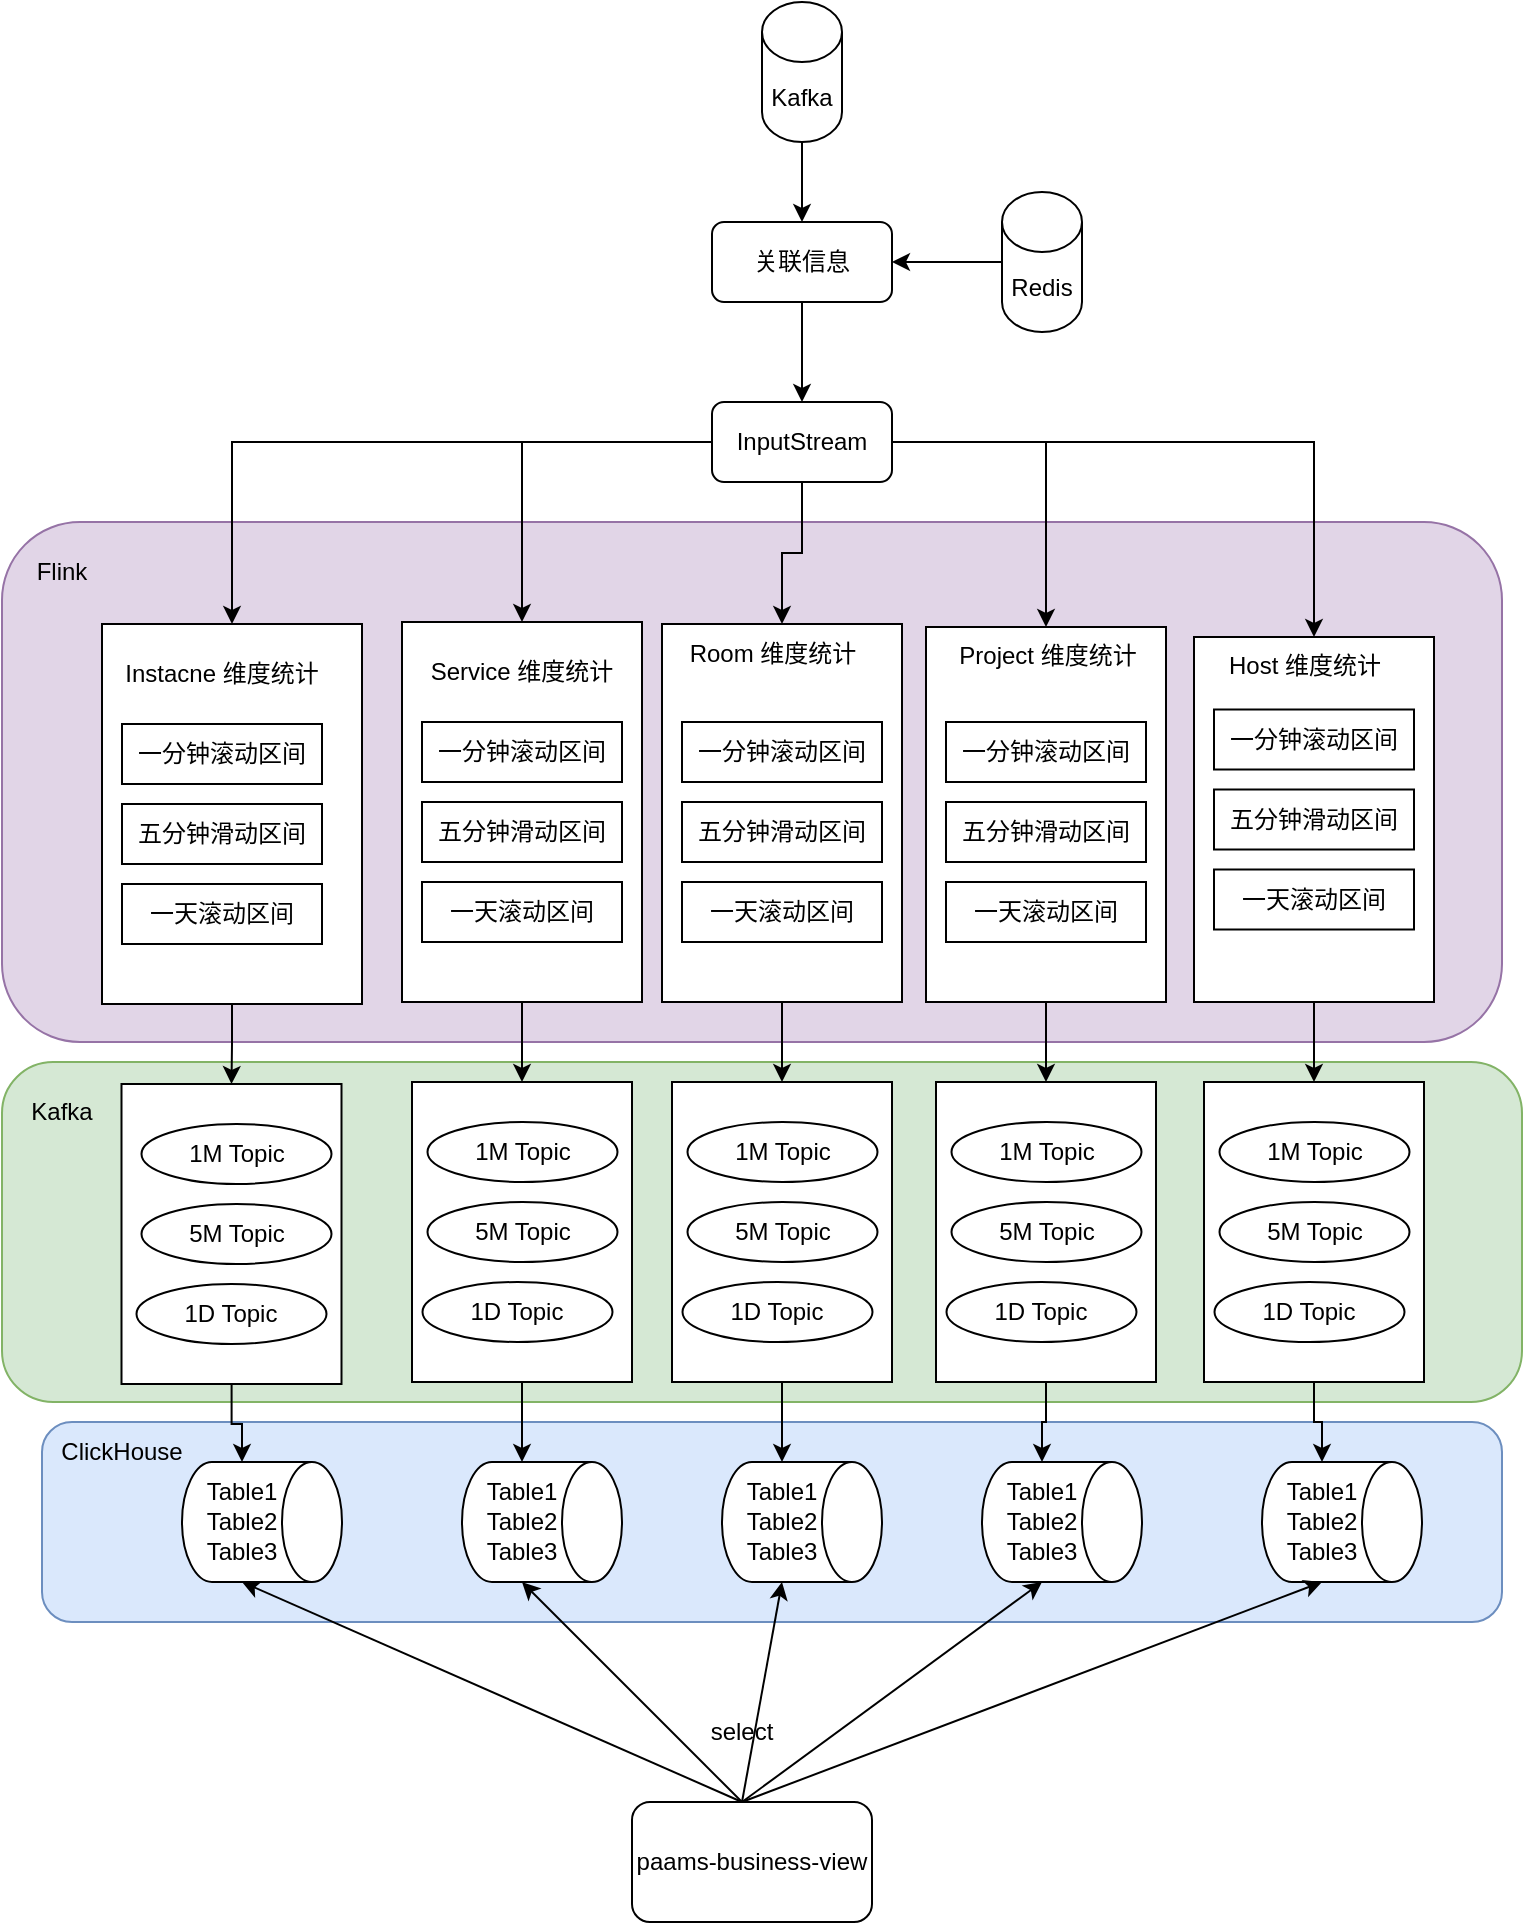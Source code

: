 <mxfile version="26.1.1">
  <diagram name="第 1 页" id="CsmVNthw5Pach-uJiGhg">
    <mxGraphModel dx="2253" dy="764" grid="1" gridSize="10" guides="1" tooltips="1" connect="1" arrows="1" fold="1" page="1" pageScale="1" pageWidth="827" pageHeight="1169" math="0" shadow="0">
      <root>
        <mxCell id="0" />
        <mxCell id="1" parent="0" />
        <mxCell id="Z5-1r_VYY9yfkDdFCzC5-145" value="" style="rounded=1;whiteSpace=wrap;html=1;fillColor=#d5e8d4;strokeColor=#82b366;" vertex="1" parent="1">
          <mxGeometry x="-10" y="630" width="760" height="170" as="geometry" />
        </mxCell>
        <mxCell id="Z5-1r_VYY9yfkDdFCzC5-144" value="" style="rounded=1;whiteSpace=wrap;html=1;fillColor=#dae8fc;strokeColor=#6c8ebf;" vertex="1" parent="1">
          <mxGeometry x="10" y="810" width="730" height="100" as="geometry" />
        </mxCell>
        <mxCell id="Z5-1r_VYY9yfkDdFCzC5-142" value="" style="rounded=1;whiteSpace=wrap;html=1;fillColor=#e1d5e7;strokeColor=#9673a6;" vertex="1" parent="1">
          <mxGeometry x="-10" y="360" width="750" height="260" as="geometry" />
        </mxCell>
        <mxCell id="Z5-1r_VYY9yfkDdFCzC5-3" style="edgeStyle=orthogonalEdgeStyle;rounded=0;orthogonalLoop=1;jettySize=auto;html=1;entryX=0.5;entryY=0;entryDx=0;entryDy=0;" edge="1" parent="1" source="Z5-1r_VYY9yfkDdFCzC5-2" target="Z5-1r_VYY9yfkDdFCzC5-4">
          <mxGeometry relative="1" as="geometry">
            <mxPoint x="390" y="210" as="targetPoint" />
          </mxGeometry>
        </mxCell>
        <mxCell id="Z5-1r_VYY9yfkDdFCzC5-2" value="Kafka" style="shape=cylinder3;whiteSpace=wrap;html=1;boundedLbl=1;backgroundOutline=1;size=15;rotation=0;" vertex="1" parent="1">
          <mxGeometry x="370" y="100" width="40" height="70" as="geometry" />
        </mxCell>
        <mxCell id="Z5-1r_VYY9yfkDdFCzC5-9" style="edgeStyle=orthogonalEdgeStyle;rounded=0;orthogonalLoop=1;jettySize=auto;html=1;entryX=0.5;entryY=0;entryDx=0;entryDy=0;" edge="1" parent="1" source="Z5-1r_VYY9yfkDdFCzC5-4" target="Z5-1r_VYY9yfkDdFCzC5-10">
          <mxGeometry relative="1" as="geometry">
            <mxPoint x="390" y="300" as="targetPoint" />
          </mxGeometry>
        </mxCell>
        <mxCell id="Z5-1r_VYY9yfkDdFCzC5-4" value="关联信息" style="rounded=1;whiteSpace=wrap;html=1;" vertex="1" parent="1">
          <mxGeometry x="345" y="210" width="90" height="40" as="geometry" />
        </mxCell>
        <mxCell id="Z5-1r_VYY9yfkDdFCzC5-6" style="edgeStyle=orthogonalEdgeStyle;rounded=0;orthogonalLoop=1;jettySize=auto;html=1;entryX=1;entryY=0.5;entryDx=0;entryDy=0;" edge="1" parent="1" source="Z5-1r_VYY9yfkDdFCzC5-5" target="Z5-1r_VYY9yfkDdFCzC5-4">
          <mxGeometry relative="1" as="geometry" />
        </mxCell>
        <mxCell id="Z5-1r_VYY9yfkDdFCzC5-5" value="Redis" style="shape=cylinder3;whiteSpace=wrap;html=1;boundedLbl=1;backgroundOutline=1;size=15;rotation=0;" vertex="1" parent="1">
          <mxGeometry x="490" y="195" width="40" height="70" as="geometry" />
        </mxCell>
        <mxCell id="Z5-1r_VYY9yfkDdFCzC5-49" style="edgeStyle=orthogonalEdgeStyle;rounded=0;orthogonalLoop=1;jettySize=auto;html=1;entryX=0.5;entryY=0;entryDx=0;entryDy=0;" edge="1" parent="1" source="Z5-1r_VYY9yfkDdFCzC5-10" target="Z5-1r_VYY9yfkDdFCzC5-14">
          <mxGeometry relative="1" as="geometry" />
        </mxCell>
        <mxCell id="Z5-1r_VYY9yfkDdFCzC5-50" style="edgeStyle=orthogonalEdgeStyle;rounded=0;orthogonalLoop=1;jettySize=auto;html=1;entryX=0.5;entryY=0;entryDx=0;entryDy=0;" edge="1" parent="1" source="Z5-1r_VYY9yfkDdFCzC5-10" target="Z5-1r_VYY9yfkDdFCzC5-15">
          <mxGeometry relative="1" as="geometry" />
        </mxCell>
        <mxCell id="Z5-1r_VYY9yfkDdFCzC5-51" style="edgeStyle=orthogonalEdgeStyle;rounded=0;orthogonalLoop=1;jettySize=auto;html=1;entryX=0.5;entryY=0;entryDx=0;entryDy=0;" edge="1" parent="1" source="Z5-1r_VYY9yfkDdFCzC5-10" target="Z5-1r_VYY9yfkDdFCzC5-16">
          <mxGeometry relative="1" as="geometry" />
        </mxCell>
        <mxCell id="Z5-1r_VYY9yfkDdFCzC5-52" style="edgeStyle=orthogonalEdgeStyle;rounded=0;orthogonalLoop=1;jettySize=auto;html=1;entryX=0.5;entryY=0;entryDx=0;entryDy=0;" edge="1" parent="1" source="Z5-1r_VYY9yfkDdFCzC5-10" target="Z5-1r_VYY9yfkDdFCzC5-17">
          <mxGeometry relative="1" as="geometry" />
        </mxCell>
        <mxCell id="Z5-1r_VYY9yfkDdFCzC5-53" style="edgeStyle=orthogonalEdgeStyle;rounded=0;orthogonalLoop=1;jettySize=auto;html=1;entryX=0.5;entryY=0;entryDx=0;entryDy=0;" edge="1" parent="1" source="Z5-1r_VYY9yfkDdFCzC5-10" target="Z5-1r_VYY9yfkDdFCzC5-27">
          <mxGeometry relative="1" as="geometry" />
        </mxCell>
        <mxCell id="Z5-1r_VYY9yfkDdFCzC5-10" value="InputStream" style="rounded=1;whiteSpace=wrap;html=1;" vertex="1" parent="1">
          <mxGeometry x="345" y="300" width="90" height="40" as="geometry" />
        </mxCell>
        <mxCell id="Z5-1r_VYY9yfkDdFCzC5-22" value="" style="group" vertex="1" connectable="0" parent="1">
          <mxGeometry x="40" y="411" width="130" height="390" as="geometry" />
        </mxCell>
        <mxCell id="Z5-1r_VYY9yfkDdFCzC5-86" style="edgeStyle=orthogonalEdgeStyle;rounded=0;orthogonalLoop=1;jettySize=auto;html=1;entryX=0.5;entryY=0;entryDx=0;entryDy=0;" edge="1" parent="Z5-1r_VYY9yfkDdFCzC5-22" source="Z5-1r_VYY9yfkDdFCzC5-14" target="Z5-1r_VYY9yfkDdFCzC5-60">
          <mxGeometry relative="1" as="geometry" />
        </mxCell>
        <mxCell id="Z5-1r_VYY9yfkDdFCzC5-14" value="" style="rounded=0;whiteSpace=wrap;html=1;" vertex="1" parent="Z5-1r_VYY9yfkDdFCzC5-22">
          <mxGeometry width="130" height="190" as="geometry" />
        </mxCell>
        <mxCell id="Z5-1r_VYY9yfkDdFCzC5-18" value="Instacne 维度统计" style="text;html=1;align=center;verticalAlign=middle;whiteSpace=wrap;rounded=0;" vertex="1" parent="Z5-1r_VYY9yfkDdFCzC5-22">
          <mxGeometry x="10" y="10" width="100.0" height="30" as="geometry" />
        </mxCell>
        <mxCell id="Z5-1r_VYY9yfkDdFCzC5-29" value="一分钟滚动区间" style="rounded=0;whiteSpace=wrap;html=1;" vertex="1" parent="Z5-1r_VYY9yfkDdFCzC5-22">
          <mxGeometry x="10" y="50" width="100" height="30" as="geometry" />
        </mxCell>
        <mxCell id="Z5-1r_VYY9yfkDdFCzC5-30" value="五分钟滑动区&lt;span style=&quot;color: rgba(0, 0, 0, 0); font-family: monospace; font-size: 0px; text-align: start; text-wrap-mode: nowrap;&quot;&gt;%3CmxGraphModel%3E%3Croot%3E%3CmxCell%20id%3D%220%22%2F%3E%3CmxCell%20id%3D%221%22%20parent%3D%220%22%2F%3E%3CmxCell%20id%3D%222%22%20value%3D%22%E4%B8%80%E5%88%86%E9%92%9F%E5%8C%BA%E9%97%B4%22%20style%3D%22rounded%3D0%3BwhiteSpace%3Dwrap%3Bhtml%3D1%3B%22%20vertex%3D%221%22%20parent%3D%221%22%3E%3CmxGeometry%20x%3D%2260%22%20y%3D%22460%22%20width%3D%22100%22%20height%3D%2230%22%20as%3D%22geometry%22%2F%3E%3C%2FmxCell%3E%3C%2Froot%3E%3C%2FmxGraphModel%3E&lt;/span&gt;间" style="rounded=0;whiteSpace=wrap;html=1;" vertex="1" parent="Z5-1r_VYY9yfkDdFCzC5-22">
          <mxGeometry x="10" y="90" width="100" height="30" as="geometry" />
        </mxCell>
        <mxCell id="Z5-1r_VYY9yfkDdFCzC5-36" value="一天滚动区&lt;span style=&quot;color: rgba(0, 0, 0, 0); font-family: monospace; font-size: 0px; text-align: start; text-wrap-mode: nowrap;&quot;&gt;%3CmxGraphModel%3E%3Croot%3E%3CmxCell%20id%3D%220%22%2F%3E%3CmxCell%20id%3D%221%22%20parent%3D%220%22%2F%3E%3CmxCell%20id%3D%222%22%20value%3D%22%E4%B8%80%E5%88%86%E9%92%9F%E5%8C%BA%E9%97%B4%22%20style%3D%22rounded%3D0%3BwhiteSpace%3Dwrap%3Bhtml%3D1%3B%22%20vertex%3D%221%22%20parent%3D%221%22%3E%3CmxGeometry%20x%3D%2260%22%20y%3D%22460%22%20width%3D%22100%22%20height%3D%2230%22%20as%3D%22geometry%22%2F%3E%3C%2FmxCell%3E%3C%2Froot%3E%3C%2FmxGraphModel%3E&lt;/span&gt;间" style="rounded=0;whiteSpace=wrap;html=1;" vertex="1" parent="Z5-1r_VYY9yfkDdFCzC5-22">
          <mxGeometry x="10" y="130" width="100" height="30" as="geometry" />
        </mxCell>
        <mxCell id="Z5-1r_VYY9yfkDdFCzC5-69" value="" style="group" vertex="1" connectable="0" parent="Z5-1r_VYY9yfkDdFCzC5-22">
          <mxGeometry x="9.75" y="230" width="110" height="150" as="geometry" />
        </mxCell>
        <mxCell id="Z5-1r_VYY9yfkDdFCzC5-60" value="" style="rounded=0;whiteSpace=wrap;html=1;" vertex="1" parent="Z5-1r_VYY9yfkDdFCzC5-69">
          <mxGeometry width="110" height="150" as="geometry" />
        </mxCell>
        <mxCell id="Z5-1r_VYY9yfkDdFCzC5-56" value="1M Topic" style="ellipse;whiteSpace=wrap;html=1;" vertex="1" parent="Z5-1r_VYY9yfkDdFCzC5-69">
          <mxGeometry x="10" y="20" width="95" height="30" as="geometry" />
        </mxCell>
        <mxCell id="Z5-1r_VYY9yfkDdFCzC5-58" value="5M Topic" style="ellipse;whiteSpace=wrap;html=1;" vertex="1" parent="Z5-1r_VYY9yfkDdFCzC5-69">
          <mxGeometry x="10" y="60" width="95" height="30" as="geometry" />
        </mxCell>
        <mxCell id="Z5-1r_VYY9yfkDdFCzC5-59" value="1D Topic" style="ellipse;whiteSpace=wrap;html=1;" vertex="1" parent="Z5-1r_VYY9yfkDdFCzC5-69">
          <mxGeometry x="7.5" y="100" width="95" height="30" as="geometry" />
        </mxCell>
        <mxCell id="Z5-1r_VYY9yfkDdFCzC5-23" value="" style="group" vertex="1" connectable="0" parent="1">
          <mxGeometry x="190" y="410" width="120" height="310" as="geometry" />
        </mxCell>
        <mxCell id="Z5-1r_VYY9yfkDdFCzC5-15" value="" style="rounded=0;whiteSpace=wrap;html=1;" vertex="1" parent="Z5-1r_VYY9yfkDdFCzC5-23">
          <mxGeometry width="120" height="190" as="geometry" />
        </mxCell>
        <mxCell id="Z5-1r_VYY9yfkDdFCzC5-19" value="Service 维度统计" style="text;html=1;align=center;verticalAlign=middle;whiteSpace=wrap;rounded=0;" vertex="1" parent="Z5-1r_VYY9yfkDdFCzC5-23">
          <mxGeometry x="10" y="10.164" width="100" height="30.492" as="geometry" />
        </mxCell>
        <mxCell id="Z5-1r_VYY9yfkDdFCzC5-37" value="一分钟滚动区间" style="rounded=0;whiteSpace=wrap;html=1;" vertex="1" parent="Z5-1r_VYY9yfkDdFCzC5-23">
          <mxGeometry x="10" y="50" width="100" height="30" as="geometry" />
        </mxCell>
        <mxCell id="Z5-1r_VYY9yfkDdFCzC5-38" value="五分钟滑动区&lt;span style=&quot;color: rgba(0, 0, 0, 0); font-family: monospace; font-size: 0px; text-align: start; text-wrap-mode: nowrap;&quot;&gt;%3CmxGraphModel%3E%3Croot%3E%3CmxCell%20id%3D%220%22%2F%3E%3CmxCell%20id%3D%221%22%20parent%3D%220%22%2F%3E%3CmxCell%20id%3D%222%22%20value%3D%22%E4%B8%80%E5%88%86%E9%92%9F%E5%8C%BA%E9%97%B4%22%20style%3D%22rounded%3D0%3BwhiteSpace%3Dwrap%3Bhtml%3D1%3B%22%20vertex%3D%221%22%20parent%3D%221%22%3E%3CmxGeometry%20x%3D%2260%22%20y%3D%22460%22%20width%3D%22100%22%20height%3D%2230%22%20as%3D%22geometry%22%2F%3E%3C%2FmxCell%3E%3C%2Froot%3E%3C%2FmxGraphModel%3E&lt;/span&gt;间" style="rounded=0;whiteSpace=wrap;html=1;" vertex="1" parent="Z5-1r_VYY9yfkDdFCzC5-23">
          <mxGeometry x="10" y="90" width="100" height="30" as="geometry" />
        </mxCell>
        <mxCell id="Z5-1r_VYY9yfkDdFCzC5-39" value="一天滚动区&lt;span style=&quot;color: rgba(0, 0, 0, 0); font-family: monospace; font-size: 0px; text-align: start; text-wrap-mode: nowrap;&quot;&gt;%3CmxGraphModel%3E%3Croot%3E%3CmxCell%20id%3D%220%22%2F%3E%3CmxCell%20id%3D%221%22%20parent%3D%220%22%2F%3E%3CmxCell%20id%3D%222%22%20value%3D%22%E4%B8%80%E5%88%86%E9%92%9F%E5%8C%BA%E9%97%B4%22%20style%3D%22rounded%3D0%3BwhiteSpace%3Dwrap%3Bhtml%3D1%3B%22%20vertex%3D%221%22%20parent%3D%221%22%3E%3CmxGeometry%20x%3D%2260%22%20y%3D%22460%22%20width%3D%22100%22%20height%3D%2230%22%20as%3D%22geometry%22%2F%3E%3C%2FmxCell%3E%3C%2Froot%3E%3C%2FmxGraphModel%3E&lt;/span&gt;间" style="rounded=0;whiteSpace=wrap;html=1;" vertex="1" parent="Z5-1r_VYY9yfkDdFCzC5-23">
          <mxGeometry x="10" y="130" width="100" height="30" as="geometry" />
        </mxCell>
        <mxCell id="Z5-1r_VYY9yfkDdFCzC5-24" value="" style="group" vertex="1" connectable="0" parent="1">
          <mxGeometry x="320" y="411" width="120" height="189" as="geometry" />
        </mxCell>
        <mxCell id="Z5-1r_VYY9yfkDdFCzC5-16" value="" style="rounded=0;whiteSpace=wrap;html=1;" vertex="1" parent="Z5-1r_VYY9yfkDdFCzC5-24">
          <mxGeometry width="120" height="189.0" as="geometry" />
        </mxCell>
        <mxCell id="Z5-1r_VYY9yfkDdFCzC5-20" value="Room 维度统计" style="text;html=1;align=center;verticalAlign=middle;whiteSpace=wrap;rounded=0;" vertex="1" parent="Z5-1r_VYY9yfkDdFCzC5-24">
          <mxGeometry x="5.95" y="5.577" width="99.174" height="18.59" as="geometry" />
        </mxCell>
        <mxCell id="Z5-1r_VYY9yfkDdFCzC5-40" value="一分钟滚动区间" style="rounded=0;whiteSpace=wrap;html=1;" vertex="1" parent="Z5-1r_VYY9yfkDdFCzC5-24">
          <mxGeometry x="10" y="49" width="100" height="30" as="geometry" />
        </mxCell>
        <mxCell id="Z5-1r_VYY9yfkDdFCzC5-41" value="五分钟滑动区&lt;span style=&quot;color: rgba(0, 0, 0, 0); font-family: monospace; font-size: 0px; text-align: start; text-wrap-mode: nowrap;&quot;&gt;%3CmxGraphModel%3E%3Croot%3E%3CmxCell%20id%3D%220%22%2F%3E%3CmxCell%20id%3D%221%22%20parent%3D%220%22%2F%3E%3CmxCell%20id%3D%222%22%20value%3D%22%E4%B8%80%E5%88%86%E9%92%9F%E5%8C%BA%E9%97%B4%22%20style%3D%22rounded%3D0%3BwhiteSpace%3Dwrap%3Bhtml%3D1%3B%22%20vertex%3D%221%22%20parent%3D%221%22%3E%3CmxGeometry%20x%3D%2260%22%20y%3D%22460%22%20width%3D%22100%22%20height%3D%2230%22%20as%3D%22geometry%22%2F%3E%3C%2FmxCell%3E%3C%2Froot%3E%3C%2FmxGraphModel%3E&lt;/span&gt;间" style="rounded=0;whiteSpace=wrap;html=1;" vertex="1" parent="Z5-1r_VYY9yfkDdFCzC5-24">
          <mxGeometry x="10" y="89" width="100" height="30" as="geometry" />
        </mxCell>
        <mxCell id="Z5-1r_VYY9yfkDdFCzC5-42" value="一天滚动区&lt;span style=&quot;color: rgba(0, 0, 0, 0); font-family: monospace; font-size: 0px; text-align: start; text-wrap-mode: nowrap;&quot;&gt;%3CmxGraphModel%3E%3Croot%3E%3CmxCell%20id%3D%220%22%2F%3E%3CmxCell%20id%3D%221%22%20parent%3D%220%22%2F%3E%3CmxCell%20id%3D%222%22%20value%3D%22%E4%B8%80%E5%88%86%E9%92%9F%E5%8C%BA%E9%97%B4%22%20style%3D%22rounded%3D0%3BwhiteSpace%3Dwrap%3Bhtml%3D1%3B%22%20vertex%3D%221%22%20parent%3D%221%22%3E%3CmxGeometry%20x%3D%2260%22%20y%3D%22460%22%20width%3D%22100%22%20height%3D%2230%22%20as%3D%22geometry%22%2F%3E%3C%2FmxCell%3E%3C%2Froot%3E%3C%2FmxGraphModel%3E&lt;/span&gt;间" style="rounded=0;whiteSpace=wrap;html=1;" vertex="1" parent="Z5-1r_VYY9yfkDdFCzC5-24">
          <mxGeometry x="10" y="129" width="100" height="30" as="geometry" />
        </mxCell>
        <mxCell id="Z5-1r_VYY9yfkDdFCzC5-25" value="" style="group" vertex="1" connectable="0" parent="1">
          <mxGeometry x="452" y="412.5" width="120" height="187.5" as="geometry" />
        </mxCell>
        <mxCell id="Z5-1r_VYY9yfkDdFCzC5-17" value="" style="rounded=0;whiteSpace=wrap;html=1;" vertex="1" parent="Z5-1r_VYY9yfkDdFCzC5-25">
          <mxGeometry width="120" height="187.5" as="geometry" />
        </mxCell>
        <mxCell id="Z5-1r_VYY9yfkDdFCzC5-21" value="Project 维度统计" style="text;html=1;align=center;verticalAlign=middle;whiteSpace=wrap;rounded=0;" vertex="1" parent="Z5-1r_VYY9yfkDdFCzC5-25">
          <mxGeometry x="11.803" y="5.533" width="98.361" height="18.443" as="geometry" />
        </mxCell>
        <mxCell id="Z5-1r_VYY9yfkDdFCzC5-43" value="一分钟滚动区间" style="rounded=0;whiteSpace=wrap;html=1;" vertex="1" parent="Z5-1r_VYY9yfkDdFCzC5-25">
          <mxGeometry x="10" y="47.5" width="100" height="30" as="geometry" />
        </mxCell>
        <mxCell id="Z5-1r_VYY9yfkDdFCzC5-44" value="五分钟滑动区&lt;span style=&quot;color: rgba(0, 0, 0, 0); font-family: monospace; font-size: 0px; text-align: start; text-wrap-mode: nowrap;&quot;&gt;%3CmxGraphModel%3E%3Croot%3E%3CmxCell%20id%3D%220%22%2F%3E%3CmxCell%20id%3D%221%22%20parent%3D%220%22%2F%3E%3CmxCell%20id%3D%222%22%20value%3D%22%E4%B8%80%E5%88%86%E9%92%9F%E5%8C%BA%E9%97%B4%22%20style%3D%22rounded%3D0%3BwhiteSpace%3Dwrap%3Bhtml%3D1%3B%22%20vertex%3D%221%22%20parent%3D%221%22%3E%3CmxGeometry%20x%3D%2260%22%20y%3D%22460%22%20width%3D%22100%22%20height%3D%2230%22%20as%3D%22geometry%22%2F%3E%3C%2FmxCell%3E%3C%2Froot%3E%3C%2FmxGraphModel%3E&lt;/span&gt;间" style="rounded=0;whiteSpace=wrap;html=1;" vertex="1" parent="Z5-1r_VYY9yfkDdFCzC5-25">
          <mxGeometry x="10" y="87.5" width="100" height="30" as="geometry" />
        </mxCell>
        <mxCell id="Z5-1r_VYY9yfkDdFCzC5-45" value="一天滚动区&lt;span style=&quot;color: rgba(0, 0, 0, 0); font-family: monospace; font-size: 0px; text-align: start; text-wrap-mode: nowrap;&quot;&gt;%3CmxGraphModel%3E%3Croot%3E%3CmxCell%20id%3D%220%22%2F%3E%3CmxCell%20id%3D%221%22%20parent%3D%220%22%2F%3E%3CmxCell%20id%3D%222%22%20value%3D%22%E4%B8%80%E5%88%86%E9%92%9F%E5%8C%BA%E9%97%B4%22%20style%3D%22rounded%3D0%3BwhiteSpace%3Dwrap%3Bhtml%3D1%3B%22%20vertex%3D%221%22%20parent%3D%221%22%3E%3CmxGeometry%20x%3D%2260%22%20y%3D%22460%22%20width%3D%22100%22%20height%3D%2230%22%20as%3D%22geometry%22%2F%3E%3C%2FmxCell%3E%3C%2Froot%3E%3C%2FmxGraphModel%3E&lt;/span&gt;间" style="rounded=0;whiteSpace=wrap;html=1;" vertex="1" parent="Z5-1r_VYY9yfkDdFCzC5-25">
          <mxGeometry x="10" y="127.5" width="100" height="30" as="geometry" />
        </mxCell>
        <mxCell id="Z5-1r_VYY9yfkDdFCzC5-26" value="" style="group" vertex="1" connectable="0" parent="1">
          <mxGeometry x="586" y="417.5" width="120" height="182.5" as="geometry" />
        </mxCell>
        <mxCell id="Z5-1r_VYY9yfkDdFCzC5-27" value="" style="rounded=0;whiteSpace=wrap;html=1;" vertex="1" parent="Z5-1r_VYY9yfkDdFCzC5-26">
          <mxGeometry width="120" height="182.5" as="geometry" />
        </mxCell>
        <mxCell id="Z5-1r_VYY9yfkDdFCzC5-28" value="Host 维度统计" style="text;html=1;align=center;verticalAlign=middle;whiteSpace=wrap;rounded=0;" vertex="1" parent="Z5-1r_VYY9yfkDdFCzC5-26">
          <mxGeometry x="5.95" y="5.385" width="99.174" height="17.951" as="geometry" />
        </mxCell>
        <mxCell id="Z5-1r_VYY9yfkDdFCzC5-46" value="一分钟滚动区间" style="rounded=0;whiteSpace=wrap;html=1;" vertex="1" parent="Z5-1r_VYY9yfkDdFCzC5-26">
          <mxGeometry x="10" y="36.25" width="100" height="30" as="geometry" />
        </mxCell>
        <mxCell id="Z5-1r_VYY9yfkDdFCzC5-47" value="五分钟滑动区&lt;span style=&quot;color: rgba(0, 0, 0, 0); font-family: monospace; font-size: 0px; text-align: start; text-wrap-mode: nowrap;&quot;&gt;%3CmxGraphModel%3E%3Croot%3E%3CmxCell%20id%3D%220%22%2F%3E%3CmxCell%20id%3D%221%22%20parent%3D%220%22%2F%3E%3CmxCell%20id%3D%222%22%20value%3D%22%E4%B8%80%E5%88%86%E9%92%9F%E5%8C%BA%E9%97%B4%22%20style%3D%22rounded%3D0%3BwhiteSpace%3Dwrap%3Bhtml%3D1%3B%22%20vertex%3D%221%22%20parent%3D%221%22%3E%3CmxGeometry%20x%3D%2260%22%20y%3D%22460%22%20width%3D%22100%22%20height%3D%2230%22%20as%3D%22geometry%22%2F%3E%3C%2FmxCell%3E%3C%2Froot%3E%3C%2FmxGraphModel%3E&lt;/span&gt;间" style="rounded=0;whiteSpace=wrap;html=1;" vertex="1" parent="Z5-1r_VYY9yfkDdFCzC5-26">
          <mxGeometry x="10" y="76.25" width="100" height="30" as="geometry" />
        </mxCell>
        <mxCell id="Z5-1r_VYY9yfkDdFCzC5-48" value="一天滚动区&lt;span style=&quot;color: rgba(0, 0, 0, 0); font-family: monospace; font-size: 0px; text-align: start; text-wrap-mode: nowrap;&quot;&gt;%3CmxGraphModel%3E%3Croot%3E%3CmxCell%20id%3D%220%22%2F%3E%3CmxCell%20id%3D%221%22%20parent%3D%220%22%2F%3E%3CmxCell%20id%3D%222%22%20value%3D%22%E4%B8%80%E5%88%86%E9%92%9F%E5%8C%BA%E9%97%B4%22%20style%3D%22rounded%3D0%3BwhiteSpace%3Dwrap%3Bhtml%3D1%3B%22%20vertex%3D%221%22%20parent%3D%221%22%3E%3CmxGeometry%20x%3D%2260%22%20y%3D%22460%22%20width%3D%22100%22%20height%3D%2230%22%20as%3D%22geometry%22%2F%3E%3C%2FmxCell%3E%3C%2Froot%3E%3C%2FmxGraphModel%3E&lt;/span&gt;间" style="rounded=0;whiteSpace=wrap;html=1;" vertex="1" parent="Z5-1r_VYY9yfkDdFCzC5-26">
          <mxGeometry x="10" y="116.25" width="100" height="30" as="geometry" />
        </mxCell>
        <mxCell id="Z5-1r_VYY9yfkDdFCzC5-70" value="" style="group" vertex="1" connectable="0" parent="1">
          <mxGeometry x="195" y="640" width="110" height="150" as="geometry" />
        </mxCell>
        <mxCell id="Z5-1r_VYY9yfkDdFCzC5-61" value="" style="rounded=0;whiteSpace=wrap;html=1;" vertex="1" parent="Z5-1r_VYY9yfkDdFCzC5-70">
          <mxGeometry width="110" height="150" as="geometry" />
        </mxCell>
        <mxCell id="Z5-1r_VYY9yfkDdFCzC5-62" value="1M Topic" style="ellipse;whiteSpace=wrap;html=1;" vertex="1" parent="Z5-1r_VYY9yfkDdFCzC5-70">
          <mxGeometry x="7.75" y="20" width="95" height="30" as="geometry" />
        </mxCell>
        <mxCell id="Z5-1r_VYY9yfkDdFCzC5-63" value="5M Topic" style="ellipse;whiteSpace=wrap;html=1;" vertex="1" parent="Z5-1r_VYY9yfkDdFCzC5-70">
          <mxGeometry x="7.75" y="60" width="95" height="30" as="geometry" />
        </mxCell>
        <mxCell id="Z5-1r_VYY9yfkDdFCzC5-64" value="1D Topic" style="ellipse;whiteSpace=wrap;html=1;" vertex="1" parent="Z5-1r_VYY9yfkDdFCzC5-70">
          <mxGeometry x="5.25" y="100" width="95" height="30" as="geometry" />
        </mxCell>
        <mxCell id="Z5-1r_VYY9yfkDdFCzC5-71" value="" style="group" vertex="1" connectable="0" parent="1">
          <mxGeometry x="325" y="640" width="110" height="150" as="geometry" />
        </mxCell>
        <mxCell id="Z5-1r_VYY9yfkDdFCzC5-72" value="" style="rounded=0;whiteSpace=wrap;html=1;" vertex="1" parent="Z5-1r_VYY9yfkDdFCzC5-71">
          <mxGeometry width="110" height="150" as="geometry" />
        </mxCell>
        <mxCell id="Z5-1r_VYY9yfkDdFCzC5-73" value="1M Topic" style="ellipse;whiteSpace=wrap;html=1;" vertex="1" parent="Z5-1r_VYY9yfkDdFCzC5-71">
          <mxGeometry x="7.75" y="20" width="95" height="30" as="geometry" />
        </mxCell>
        <mxCell id="Z5-1r_VYY9yfkDdFCzC5-74" value="5M Topic" style="ellipse;whiteSpace=wrap;html=1;" vertex="1" parent="Z5-1r_VYY9yfkDdFCzC5-71">
          <mxGeometry x="7.75" y="60" width="95" height="30" as="geometry" />
        </mxCell>
        <mxCell id="Z5-1r_VYY9yfkDdFCzC5-75" value="1D Topic" style="ellipse;whiteSpace=wrap;html=1;" vertex="1" parent="Z5-1r_VYY9yfkDdFCzC5-71">
          <mxGeometry x="5.25" y="100" width="95" height="30" as="geometry" />
        </mxCell>
        <mxCell id="Z5-1r_VYY9yfkDdFCzC5-76" value="" style="group" vertex="1" connectable="0" parent="1">
          <mxGeometry x="457" y="640" width="110" height="150" as="geometry" />
        </mxCell>
        <mxCell id="Z5-1r_VYY9yfkDdFCzC5-77" value="" style="rounded=0;whiteSpace=wrap;html=1;" vertex="1" parent="Z5-1r_VYY9yfkDdFCzC5-76">
          <mxGeometry width="110" height="150" as="geometry" />
        </mxCell>
        <mxCell id="Z5-1r_VYY9yfkDdFCzC5-78" value="1M Topic" style="ellipse;whiteSpace=wrap;html=1;" vertex="1" parent="Z5-1r_VYY9yfkDdFCzC5-76">
          <mxGeometry x="7.75" y="20" width="95" height="30" as="geometry" />
        </mxCell>
        <mxCell id="Z5-1r_VYY9yfkDdFCzC5-79" value="5M Topic" style="ellipse;whiteSpace=wrap;html=1;" vertex="1" parent="Z5-1r_VYY9yfkDdFCzC5-76">
          <mxGeometry x="7.75" y="60" width="95" height="30" as="geometry" />
        </mxCell>
        <mxCell id="Z5-1r_VYY9yfkDdFCzC5-80" value="1D Topic" style="ellipse;whiteSpace=wrap;html=1;" vertex="1" parent="Z5-1r_VYY9yfkDdFCzC5-76">
          <mxGeometry x="5.25" y="100" width="95" height="30" as="geometry" />
        </mxCell>
        <mxCell id="Z5-1r_VYY9yfkDdFCzC5-81" value="" style="group" vertex="1" connectable="0" parent="1">
          <mxGeometry x="591" y="640" width="110" height="150" as="geometry" />
        </mxCell>
        <mxCell id="Z5-1r_VYY9yfkDdFCzC5-82" value="" style="rounded=0;whiteSpace=wrap;html=1;" vertex="1" parent="Z5-1r_VYY9yfkDdFCzC5-81">
          <mxGeometry width="110" height="150" as="geometry" />
        </mxCell>
        <mxCell id="Z5-1r_VYY9yfkDdFCzC5-83" value="1M Topic" style="ellipse;whiteSpace=wrap;html=1;" vertex="1" parent="Z5-1r_VYY9yfkDdFCzC5-81">
          <mxGeometry x="7.75" y="20" width="95" height="30" as="geometry" />
        </mxCell>
        <mxCell id="Z5-1r_VYY9yfkDdFCzC5-84" value="5M Topic" style="ellipse;whiteSpace=wrap;html=1;" vertex="1" parent="Z5-1r_VYY9yfkDdFCzC5-81">
          <mxGeometry x="7.75" y="60" width="95" height="30" as="geometry" />
        </mxCell>
        <mxCell id="Z5-1r_VYY9yfkDdFCzC5-85" value="1D Topic" style="ellipse;whiteSpace=wrap;html=1;" vertex="1" parent="Z5-1r_VYY9yfkDdFCzC5-81">
          <mxGeometry x="5.25" y="100" width="95" height="30" as="geometry" />
        </mxCell>
        <mxCell id="Z5-1r_VYY9yfkDdFCzC5-87" style="edgeStyle=orthogonalEdgeStyle;rounded=0;orthogonalLoop=1;jettySize=auto;html=1;entryX=0.5;entryY=0;entryDx=0;entryDy=0;" edge="1" parent="1" source="Z5-1r_VYY9yfkDdFCzC5-15" target="Z5-1r_VYY9yfkDdFCzC5-61">
          <mxGeometry relative="1" as="geometry" />
        </mxCell>
        <mxCell id="Z5-1r_VYY9yfkDdFCzC5-88" style="edgeStyle=orthogonalEdgeStyle;rounded=0;orthogonalLoop=1;jettySize=auto;html=1;entryX=0.5;entryY=0;entryDx=0;entryDy=0;" edge="1" parent="1" source="Z5-1r_VYY9yfkDdFCzC5-16" target="Z5-1r_VYY9yfkDdFCzC5-72">
          <mxGeometry relative="1" as="geometry" />
        </mxCell>
        <mxCell id="Z5-1r_VYY9yfkDdFCzC5-89" style="edgeStyle=orthogonalEdgeStyle;rounded=0;orthogonalLoop=1;jettySize=auto;html=1;entryX=0.5;entryY=0;entryDx=0;entryDy=0;" edge="1" parent="1" source="Z5-1r_VYY9yfkDdFCzC5-17" target="Z5-1r_VYY9yfkDdFCzC5-77">
          <mxGeometry relative="1" as="geometry" />
        </mxCell>
        <mxCell id="Z5-1r_VYY9yfkDdFCzC5-90" style="edgeStyle=orthogonalEdgeStyle;rounded=0;orthogonalLoop=1;jettySize=auto;html=1;entryX=0.5;entryY=0;entryDx=0;entryDy=0;" edge="1" parent="1" source="Z5-1r_VYY9yfkDdFCzC5-27" target="Z5-1r_VYY9yfkDdFCzC5-82">
          <mxGeometry relative="1" as="geometry" />
        </mxCell>
        <mxCell id="Z5-1r_VYY9yfkDdFCzC5-95" value="" style="group" vertex="1" connectable="0" parent="1">
          <mxGeometry x="80" y="830" width="80" height="60" as="geometry" />
        </mxCell>
        <mxCell id="Z5-1r_VYY9yfkDdFCzC5-91" value="" style="shape=cylinder3;whiteSpace=wrap;html=1;boundedLbl=1;backgroundOutline=1;size=15;rotation=90;" vertex="1" parent="Z5-1r_VYY9yfkDdFCzC5-95">
          <mxGeometry x="10" y="-10" width="60" height="80" as="geometry" />
        </mxCell>
        <mxCell id="Z5-1r_VYY9yfkDdFCzC5-92" value="Table1" style="text;html=1;align=center;verticalAlign=middle;whiteSpace=wrap;rounded=0;" vertex="1" parent="Z5-1r_VYY9yfkDdFCzC5-95">
          <mxGeometry width="60" height="30" as="geometry" />
        </mxCell>
        <mxCell id="Z5-1r_VYY9yfkDdFCzC5-93" value="Table2" style="text;html=1;align=center;verticalAlign=middle;whiteSpace=wrap;rounded=0;" vertex="1" parent="Z5-1r_VYY9yfkDdFCzC5-95">
          <mxGeometry y="15" width="60" height="30" as="geometry" />
        </mxCell>
        <mxCell id="Z5-1r_VYY9yfkDdFCzC5-94" value="Table3" style="text;html=1;align=center;verticalAlign=middle;whiteSpace=wrap;rounded=0;" vertex="1" parent="Z5-1r_VYY9yfkDdFCzC5-95">
          <mxGeometry y="30" width="60" height="30" as="geometry" />
        </mxCell>
        <mxCell id="Z5-1r_VYY9yfkDdFCzC5-97" value="" style="group" vertex="1" connectable="0" parent="1">
          <mxGeometry x="220" y="830" width="80" height="60" as="geometry" />
        </mxCell>
        <mxCell id="Z5-1r_VYY9yfkDdFCzC5-98" value="" style="shape=cylinder3;whiteSpace=wrap;html=1;boundedLbl=1;backgroundOutline=1;size=15;rotation=90;" vertex="1" parent="Z5-1r_VYY9yfkDdFCzC5-97">
          <mxGeometry x="10" y="-10" width="60" height="80" as="geometry" />
        </mxCell>
        <mxCell id="Z5-1r_VYY9yfkDdFCzC5-99" value="Table1" style="text;html=1;align=center;verticalAlign=middle;whiteSpace=wrap;rounded=0;" vertex="1" parent="Z5-1r_VYY9yfkDdFCzC5-97">
          <mxGeometry width="60" height="30" as="geometry" />
        </mxCell>
        <mxCell id="Z5-1r_VYY9yfkDdFCzC5-100" value="Table2" style="text;html=1;align=center;verticalAlign=middle;whiteSpace=wrap;rounded=0;" vertex="1" parent="Z5-1r_VYY9yfkDdFCzC5-97">
          <mxGeometry y="15" width="60" height="30" as="geometry" />
        </mxCell>
        <mxCell id="Z5-1r_VYY9yfkDdFCzC5-101" value="Table3" style="text;html=1;align=center;verticalAlign=middle;whiteSpace=wrap;rounded=0;" vertex="1" parent="Z5-1r_VYY9yfkDdFCzC5-97">
          <mxGeometry y="30" width="60" height="30" as="geometry" />
        </mxCell>
        <mxCell id="Z5-1r_VYY9yfkDdFCzC5-107" value="" style="group" vertex="1" connectable="0" parent="1">
          <mxGeometry x="350" y="830" width="80" height="60" as="geometry" />
        </mxCell>
        <mxCell id="Z5-1r_VYY9yfkDdFCzC5-108" value="" style="shape=cylinder3;whiteSpace=wrap;html=1;boundedLbl=1;backgroundOutline=1;size=15;rotation=90;" vertex="1" parent="Z5-1r_VYY9yfkDdFCzC5-107">
          <mxGeometry x="10" y="-10" width="60" height="80" as="geometry" />
        </mxCell>
        <mxCell id="Z5-1r_VYY9yfkDdFCzC5-109" value="Table1" style="text;html=1;align=center;verticalAlign=middle;whiteSpace=wrap;rounded=0;" vertex="1" parent="Z5-1r_VYY9yfkDdFCzC5-107">
          <mxGeometry width="60" height="30" as="geometry" />
        </mxCell>
        <mxCell id="Z5-1r_VYY9yfkDdFCzC5-110" value="Table2" style="text;html=1;align=center;verticalAlign=middle;whiteSpace=wrap;rounded=0;" vertex="1" parent="Z5-1r_VYY9yfkDdFCzC5-107">
          <mxGeometry y="15" width="60" height="30" as="geometry" />
        </mxCell>
        <mxCell id="Z5-1r_VYY9yfkDdFCzC5-111" value="Table3" style="text;html=1;align=center;verticalAlign=middle;whiteSpace=wrap;rounded=0;" vertex="1" parent="Z5-1r_VYY9yfkDdFCzC5-107">
          <mxGeometry y="30" width="60" height="30" as="geometry" />
        </mxCell>
        <mxCell id="Z5-1r_VYY9yfkDdFCzC5-112" value="" style="group" vertex="1" connectable="0" parent="1">
          <mxGeometry x="480" y="830" width="80" height="60" as="geometry" />
        </mxCell>
        <mxCell id="Z5-1r_VYY9yfkDdFCzC5-113" value="" style="shape=cylinder3;whiteSpace=wrap;html=1;boundedLbl=1;backgroundOutline=1;size=15;rotation=90;" vertex="1" parent="Z5-1r_VYY9yfkDdFCzC5-112">
          <mxGeometry x="10" y="-10" width="60" height="80" as="geometry" />
        </mxCell>
        <mxCell id="Z5-1r_VYY9yfkDdFCzC5-114" value="Table1" style="text;html=1;align=center;verticalAlign=middle;whiteSpace=wrap;rounded=0;" vertex="1" parent="Z5-1r_VYY9yfkDdFCzC5-112">
          <mxGeometry width="60" height="30" as="geometry" />
        </mxCell>
        <mxCell id="Z5-1r_VYY9yfkDdFCzC5-115" value="Table2" style="text;html=1;align=center;verticalAlign=middle;whiteSpace=wrap;rounded=0;" vertex="1" parent="Z5-1r_VYY9yfkDdFCzC5-112">
          <mxGeometry y="15" width="60" height="30" as="geometry" />
        </mxCell>
        <mxCell id="Z5-1r_VYY9yfkDdFCzC5-116" value="Table3" style="text;html=1;align=center;verticalAlign=middle;whiteSpace=wrap;rounded=0;" vertex="1" parent="Z5-1r_VYY9yfkDdFCzC5-112">
          <mxGeometry y="30" width="60" height="30" as="geometry" />
        </mxCell>
        <mxCell id="Z5-1r_VYY9yfkDdFCzC5-117" value="" style="group" vertex="1" connectable="0" parent="1">
          <mxGeometry x="620" y="830" width="80" height="60" as="geometry" />
        </mxCell>
        <mxCell id="Z5-1r_VYY9yfkDdFCzC5-118" value="" style="shape=cylinder3;whiteSpace=wrap;html=1;boundedLbl=1;backgroundOutline=1;size=15;rotation=90;" vertex="1" parent="Z5-1r_VYY9yfkDdFCzC5-117">
          <mxGeometry x="10" y="-10" width="60" height="80" as="geometry" />
        </mxCell>
        <mxCell id="Z5-1r_VYY9yfkDdFCzC5-119" value="Table1" style="text;html=1;align=center;verticalAlign=middle;whiteSpace=wrap;rounded=0;" vertex="1" parent="Z5-1r_VYY9yfkDdFCzC5-117">
          <mxGeometry width="60" height="30" as="geometry" />
        </mxCell>
        <mxCell id="Z5-1r_VYY9yfkDdFCzC5-120" value="Table2" style="text;html=1;align=center;verticalAlign=middle;whiteSpace=wrap;rounded=0;" vertex="1" parent="Z5-1r_VYY9yfkDdFCzC5-117">
          <mxGeometry y="15" width="60" height="30" as="geometry" />
        </mxCell>
        <mxCell id="Z5-1r_VYY9yfkDdFCzC5-121" value="Table3" style="text;html=1;align=center;verticalAlign=middle;whiteSpace=wrap;rounded=0;" vertex="1" parent="Z5-1r_VYY9yfkDdFCzC5-117">
          <mxGeometry y="30" width="60" height="30" as="geometry" />
        </mxCell>
        <mxCell id="Z5-1r_VYY9yfkDdFCzC5-122" style="edgeStyle=orthogonalEdgeStyle;rounded=0;orthogonalLoop=1;jettySize=auto;html=1;entryX=0.5;entryY=0;entryDx=0;entryDy=0;" edge="1" parent="1" source="Z5-1r_VYY9yfkDdFCzC5-60" target="Z5-1r_VYY9yfkDdFCzC5-92">
          <mxGeometry relative="1" as="geometry" />
        </mxCell>
        <mxCell id="Z5-1r_VYY9yfkDdFCzC5-123" style="edgeStyle=orthogonalEdgeStyle;rounded=0;orthogonalLoop=1;jettySize=auto;html=1;entryX=0.5;entryY=0;entryDx=0;entryDy=0;" edge="1" parent="1" source="Z5-1r_VYY9yfkDdFCzC5-61" target="Z5-1r_VYY9yfkDdFCzC5-99">
          <mxGeometry relative="1" as="geometry" />
        </mxCell>
        <mxCell id="Z5-1r_VYY9yfkDdFCzC5-124" style="edgeStyle=orthogonalEdgeStyle;rounded=0;orthogonalLoop=1;jettySize=auto;html=1;entryX=0.5;entryY=0;entryDx=0;entryDy=0;" edge="1" parent="1" source="Z5-1r_VYY9yfkDdFCzC5-72" target="Z5-1r_VYY9yfkDdFCzC5-109">
          <mxGeometry relative="1" as="geometry" />
        </mxCell>
        <mxCell id="Z5-1r_VYY9yfkDdFCzC5-125" style="edgeStyle=orthogonalEdgeStyle;rounded=0;orthogonalLoop=1;jettySize=auto;html=1;entryX=0.5;entryY=0;entryDx=0;entryDy=0;" edge="1" parent="1" source="Z5-1r_VYY9yfkDdFCzC5-77" target="Z5-1r_VYY9yfkDdFCzC5-114">
          <mxGeometry relative="1" as="geometry" />
        </mxCell>
        <mxCell id="Z5-1r_VYY9yfkDdFCzC5-126" style="edgeStyle=orthogonalEdgeStyle;rounded=0;orthogonalLoop=1;jettySize=auto;html=1;entryX=0.5;entryY=0;entryDx=0;entryDy=0;" edge="1" parent="1" source="Z5-1r_VYY9yfkDdFCzC5-82" target="Z5-1r_VYY9yfkDdFCzC5-119">
          <mxGeometry relative="1" as="geometry" />
        </mxCell>
        <mxCell id="Z5-1r_VYY9yfkDdFCzC5-127" value="ClickHouse" style="text;html=1;align=center;verticalAlign=middle;whiteSpace=wrap;rounded=0;" vertex="1" parent="1">
          <mxGeometry x="20" y="810" width="60" height="30" as="geometry" />
        </mxCell>
        <mxCell id="Z5-1r_VYY9yfkDdFCzC5-129" value="paams-business-view" style="rounded=1;whiteSpace=wrap;html=1;" vertex="1" parent="1">
          <mxGeometry x="305" y="1000" width="120" height="60" as="geometry" />
        </mxCell>
        <mxCell id="Z5-1r_VYY9yfkDdFCzC5-136" value="" style="endArrow=classic;html=1;rounded=0;entryX=0.5;entryY=1;entryDx=0;entryDy=0;" edge="1" parent="1" target="Z5-1r_VYY9yfkDdFCzC5-94">
          <mxGeometry width="50" height="50" relative="1" as="geometry">
            <mxPoint x="360" y="1000" as="sourcePoint" />
            <mxPoint x="410" y="950" as="targetPoint" />
          </mxGeometry>
        </mxCell>
        <mxCell id="Z5-1r_VYY9yfkDdFCzC5-137" value="" style="endArrow=classic;html=1;rounded=0;entryX=0.5;entryY=1;entryDx=0;entryDy=0;" edge="1" parent="1" target="Z5-1r_VYY9yfkDdFCzC5-101">
          <mxGeometry width="50" height="50" relative="1" as="geometry">
            <mxPoint x="360" y="1000" as="sourcePoint" />
            <mxPoint x="410" y="950" as="targetPoint" />
          </mxGeometry>
        </mxCell>
        <mxCell id="Z5-1r_VYY9yfkDdFCzC5-138" value="" style="endArrow=classic;html=1;rounded=0;entryX=0.5;entryY=1;entryDx=0;entryDy=0;" edge="1" parent="1" target="Z5-1r_VYY9yfkDdFCzC5-111">
          <mxGeometry width="50" height="50" relative="1" as="geometry">
            <mxPoint x="360" y="1000" as="sourcePoint" />
            <mxPoint x="410" y="950" as="targetPoint" />
          </mxGeometry>
        </mxCell>
        <mxCell id="Z5-1r_VYY9yfkDdFCzC5-139" value="" style="endArrow=classic;html=1;rounded=0;entryX=0.5;entryY=1;entryDx=0;entryDy=0;" edge="1" parent="1" target="Z5-1r_VYY9yfkDdFCzC5-116">
          <mxGeometry width="50" height="50" relative="1" as="geometry">
            <mxPoint x="360" y="1000" as="sourcePoint" />
            <mxPoint x="450" y="950" as="targetPoint" />
          </mxGeometry>
        </mxCell>
        <mxCell id="Z5-1r_VYY9yfkDdFCzC5-140" value="" style="endArrow=classic;html=1;rounded=0;entryX=0.5;entryY=1;entryDx=0;entryDy=0;" edge="1" parent="1" target="Z5-1r_VYY9yfkDdFCzC5-121">
          <mxGeometry width="50" height="50" relative="1" as="geometry">
            <mxPoint x="360" y="1000" as="sourcePoint" />
            <mxPoint x="610" y="940" as="targetPoint" />
          </mxGeometry>
        </mxCell>
        <mxCell id="Z5-1r_VYY9yfkDdFCzC5-141" value="select" style="text;html=1;align=center;verticalAlign=middle;whiteSpace=wrap;rounded=0;" vertex="1" parent="1">
          <mxGeometry x="330" y="950" width="60" height="30" as="geometry" />
        </mxCell>
        <mxCell id="Z5-1r_VYY9yfkDdFCzC5-143" value="Flink" style="text;html=1;align=center;verticalAlign=middle;whiteSpace=wrap;rounded=0;" vertex="1" parent="1">
          <mxGeometry x="-10" y="370" width="60" height="30" as="geometry" />
        </mxCell>
        <mxCell id="Z5-1r_VYY9yfkDdFCzC5-146" value="Kafka" style="text;html=1;align=center;verticalAlign=middle;whiteSpace=wrap;rounded=0;" vertex="1" parent="1">
          <mxGeometry x="-10" y="640" width="60" height="30" as="geometry" />
        </mxCell>
      </root>
    </mxGraphModel>
  </diagram>
</mxfile>
